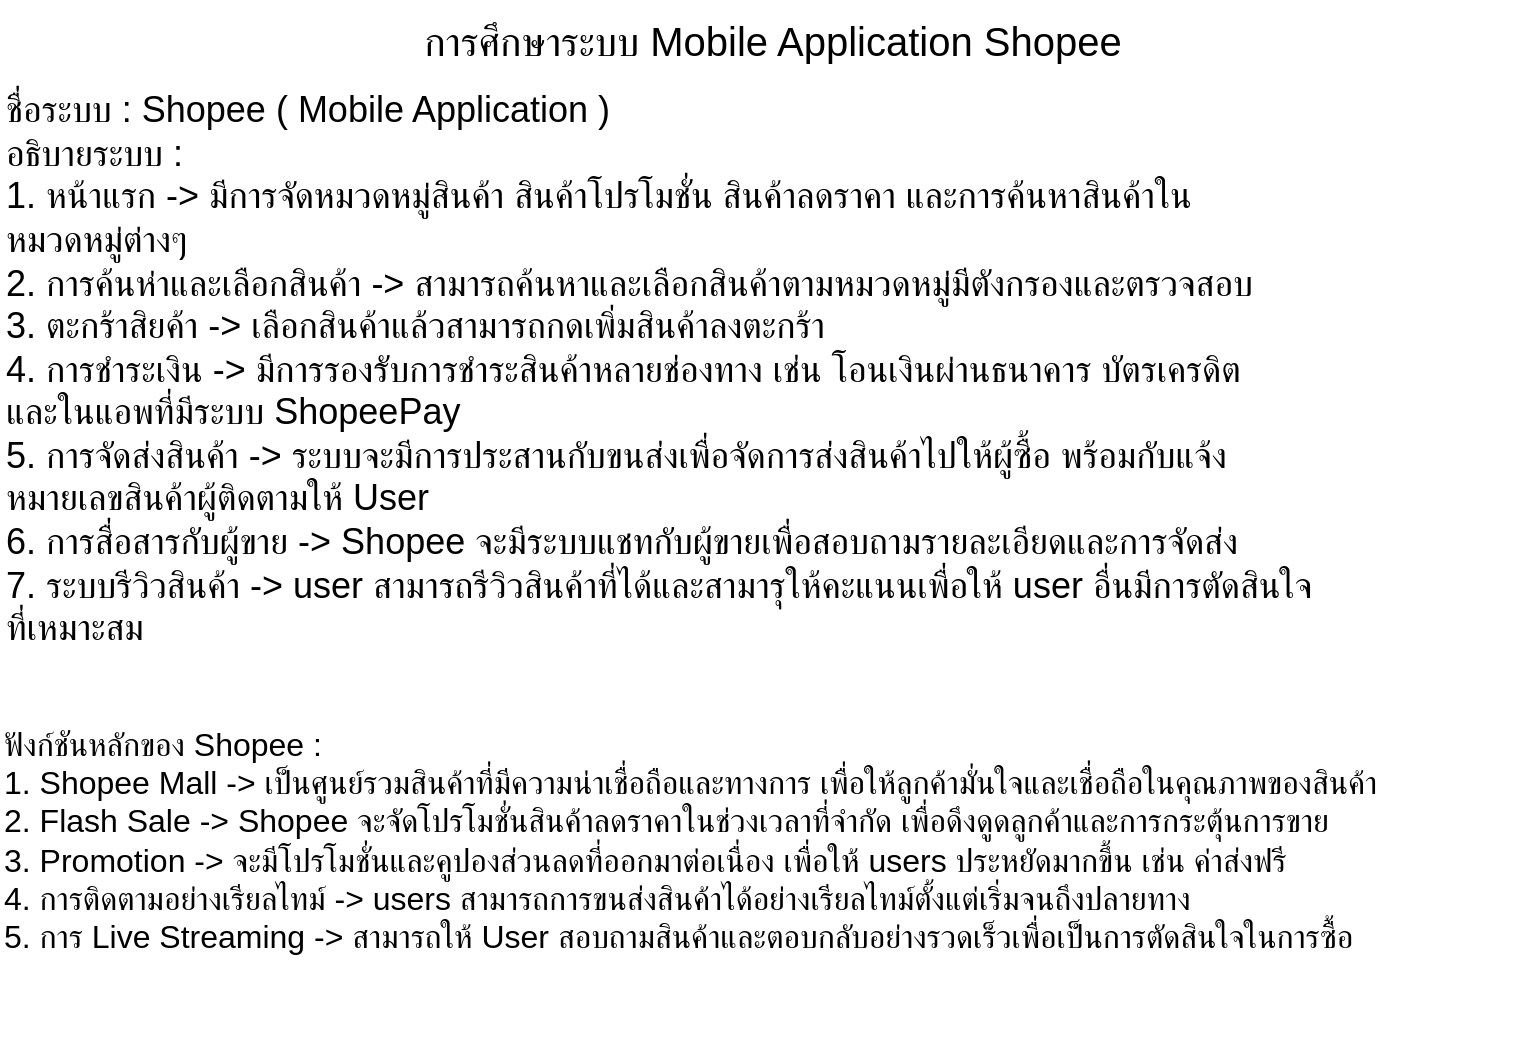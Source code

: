<mxfile version="24.8.4">
  <diagram id="C5RBs43oDa-KdzZeNtuy" name="Page-1">
    <mxGraphModel dx="2400" dy="1965" grid="1" gridSize="10" guides="1" tooltips="1" connect="1" arrows="1" fold="1" page="1" pageScale="1" pageWidth="827" pageHeight="1169" math="0" shadow="0">
      <root>
        <mxCell id="WIyWlLk6GJQsqaUBKTNV-0" />
        <mxCell id="WIyWlLk6GJQsqaUBKTNV-1" parent="WIyWlLk6GJQsqaUBKTNV-0" />
        <mxCell id="IWsq-w6aN-Cc4aFQA8iG-22" value="การศึกษาระบบ Mobile Application Shopee" style="text;html=1;align=center;verticalAlign=middle;resizable=0;points=[];autosize=1;strokeColor=none;fillColor=none;fontSize=20;" vertex="1" parent="WIyWlLk6GJQsqaUBKTNV-1">
          <mxGeometry x="-1430" y="-1130" width="390" height="40" as="geometry" />
        </mxCell>
        <mxCell id="IWsq-w6aN-Cc4aFQA8iG-23" value="ชื่อระบบ : Shopee ( Mobile Application )&lt;div style=&quot;font-size: 18px;&quot;&gt;อธิบายระบบ :&amp;nbsp;&lt;/div&gt;&lt;div style=&quot;font-size: 18px;&quot;&gt;1. หน้าแรก -&amp;gt; มีการจัดหมวดหมู่สินค้า สินค้าโปรโมชั่น สินค้าลดราคา และการค้นหาสินค้าใน&lt;/div&gt;&lt;div style=&quot;font-size: 18px;&quot;&gt;หมวดหมู่ต่างๆ&lt;/div&gt;&lt;div style=&quot;font-size: 18px;&quot;&gt;2. การค้นห่าและเลือกสินค้า -&amp;gt; สามารถค้นหาและเลือกสินค้าตามหมวดหมู่มีตังกรองและตรวจสอบ&lt;/div&gt;&lt;div style=&quot;font-size: 18px;&quot;&gt;3. ตะกร้าสิยค้า -&amp;gt; เลือกสินค้าแล้วสามารถกดเพิ่มสินค้าลงตะกร้า&lt;/div&gt;&lt;div style=&quot;font-size: 18px;&quot;&gt;4. การชำระเงิน -&amp;gt; มีการรองรับการชำระสินค้าหลายช่องทาง เช่น โอนเงินผ่านธนาคาร บัตรเครดิต&amp;nbsp;&lt;/div&gt;&lt;div style=&quot;font-size: 18px;&quot;&gt;และในแอพที่มีระบบ ShopeePay&lt;/div&gt;&lt;div style=&quot;font-size: 18px;&quot;&gt;5. การจัดส่งสินค้า -&amp;gt; ระบบจะมีการประสานกับขนส่งเพื่อจัดการส่งสินค้าไปให้ผู้ซื้อ พร้อมกับแจ้ง&lt;/div&gt;&lt;div style=&quot;font-size: 18px;&quot;&gt;หมายเลขสินค้าผู้ติดตามให้ User&amp;nbsp;&lt;/div&gt;&lt;div style=&quot;font-size: 18px;&quot;&gt;6. การสื่อสารกับผู้ขาย -&amp;gt; Shopee จะมีระบบแชทกับผู้ขายเพื่อสอบถามรายละเอียดและการจัดส่ง&lt;/div&gt;&lt;div style=&quot;font-size: 18px;&quot;&gt;7. ระบบรีวิวสินค้า -&amp;gt; user สามารถรีวิวสินค้าที่ได้และสามารุให้คะแนนเพื่อให้ user อื่นมีการตัดสินใจ&lt;/div&gt;&lt;div style=&quot;font-size: 18px;&quot;&gt;ที่เหมาะสม&lt;/div&gt;" style="text;html=1;align=left;verticalAlign=middle;resizable=0;points=[];autosize=1;strokeColor=none;fillColor=none;fontSize=18;" vertex="1" parent="WIyWlLk6GJQsqaUBKTNV-1">
          <mxGeometry x="-1620" y="-1090" width="740" height="290" as="geometry" />
        </mxCell>
        <mxCell id="IWsq-w6aN-Cc4aFQA8iG-27" value="&lt;span style=&quot;font-size: 16px;&quot;&gt;ฟังก์ชันหลักของ Shopee :&lt;/span&gt;&lt;div style=&quot;&quot;&gt;&lt;span style=&quot;font-size: 16px;&quot;&gt;1. Shopee Mall -&amp;gt; เป็นศูนย์รวมสินค้าที่มีความน่าเชื่อถือและทางการ เพื่อให้ลูกค้ามั่นใจและเชื่อถือในคุณภาพของสินค้า&lt;/span&gt;&lt;/div&gt;&lt;div style=&quot;&quot;&gt;&lt;span style=&quot;font-size: 16px;&quot;&gt;2. Flash Sale -&amp;gt; Shopee จะจัดโปรโมชั่นสินค้าลดราคาในช่วงเวลาที่จำกัด เพื่อดึงดูดลูกค้าและการกระตุ้นการขาย&lt;/span&gt;&lt;/div&gt;&lt;div style=&quot;&quot;&gt;&lt;span style=&quot;font-size: 16px;&quot;&gt;3. Promotion -&amp;gt; จะมีโปรโมชั่นและคูปองส่วนลดที่ออกมาต่อเนื่อง เพื่อให้ users ประหยัดมากขึ้น เช่น ค่าส่งฟรี&amp;nbsp;&lt;/span&gt;&lt;/div&gt;&lt;div style=&quot;&quot;&gt;&lt;span style=&quot;font-size: 16px;&quot;&gt;4. การติดตามอย่างเรียลไทม์ -&amp;gt; users สามารถการขนส่งสินค้าได้อย่างเรียลไทม์ตั้งแต่เริ่มจนถึงปลายทาง&lt;/span&gt;&lt;/div&gt;&lt;div style=&quot;&quot;&gt;&lt;span style=&quot;font-size: 16px;&quot;&gt;5. การ Live Streaming -&amp;gt; สามารถให้ User สอบถามสินค้าและตอบกลับอย่างรวดเร็วเพื่อเป็นการตัดสินใจในการซื้อ&lt;/span&gt;&lt;/div&gt;" style="text;html=1;align=left;verticalAlign=middle;whiteSpace=wrap;rounded=0;" vertex="1" parent="WIyWlLk6GJQsqaUBKTNV-1">
          <mxGeometry x="-1621" y="-810" width="760" height="200" as="geometry" />
        </mxCell>
      </root>
    </mxGraphModel>
  </diagram>
</mxfile>
